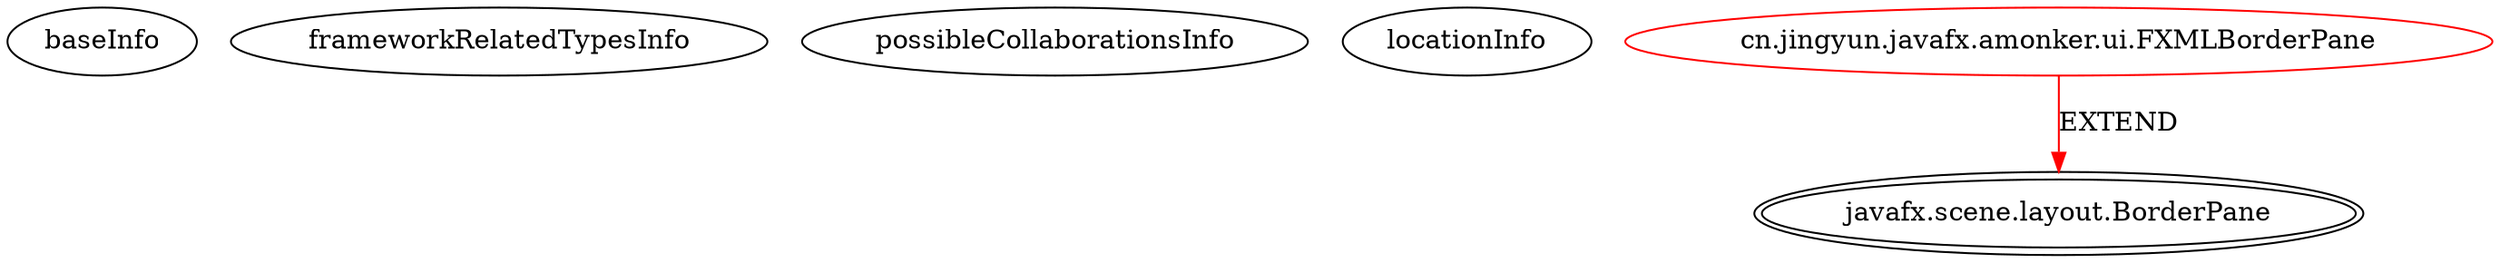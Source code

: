 digraph {
baseInfo[graphId=1828,category="extension_graph",isAnonymous=false,possibleRelation=false]
frameworkRelatedTypesInfo[0="javafx.scene.layout.BorderPane"]
possibleCollaborationsInfo[]
locationInfo[projectName="amonker-AmonkerFX",filePath="/amonker-AmonkerFX/AmonkerFX-master/src/cn/jingyun/javafx/amonker/ui/FXMLBorderPane.java",contextSignature="FXMLBorderPane",graphId="1828"]
0[label="cn.jingyun.javafx.amonker.ui.FXMLBorderPane",vertexType="ROOT_CLIENT_CLASS_DECLARATION",isFrameworkType=false,color=red]
1[label="javafx.scene.layout.BorderPane",vertexType="FRAMEWORK_CLASS_TYPE",isFrameworkType=true,peripheries=2]
0->1[label="EXTEND",color=red]
}
